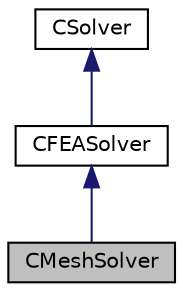 digraph "CMeshSolver"
{
  edge [fontname="Helvetica",fontsize="10",labelfontname="Helvetica",labelfontsize="10"];
  node [fontname="Helvetica",fontsize="10",shape=record];
  Node0 [label="CMeshSolver",height=0.2,width=0.4,color="black", fillcolor="grey75", style="filled", fontcolor="black"];
  Node1 -> Node0 [dir="back",color="midnightblue",fontsize="10",style="solid",fontname="Helvetica"];
  Node1 [label="CFEASolver",height=0.2,width=0.4,color="black", fillcolor="white", style="filled",URL="$class_c_f_e_a_solver.html",tooltip="Main class for defining a FEM solver for elastic structural problems. "];
  Node2 -> Node1 [dir="back",color="midnightblue",fontsize="10",style="solid",fontname="Helvetica"];
  Node2 [label="CSolver",height=0.2,width=0.4,color="black", fillcolor="white", style="filled",URL="$class_c_solver.html",tooltip="Main class for defining the PDE solution, it requires a child class for each particular solver (Euler..."];
}
